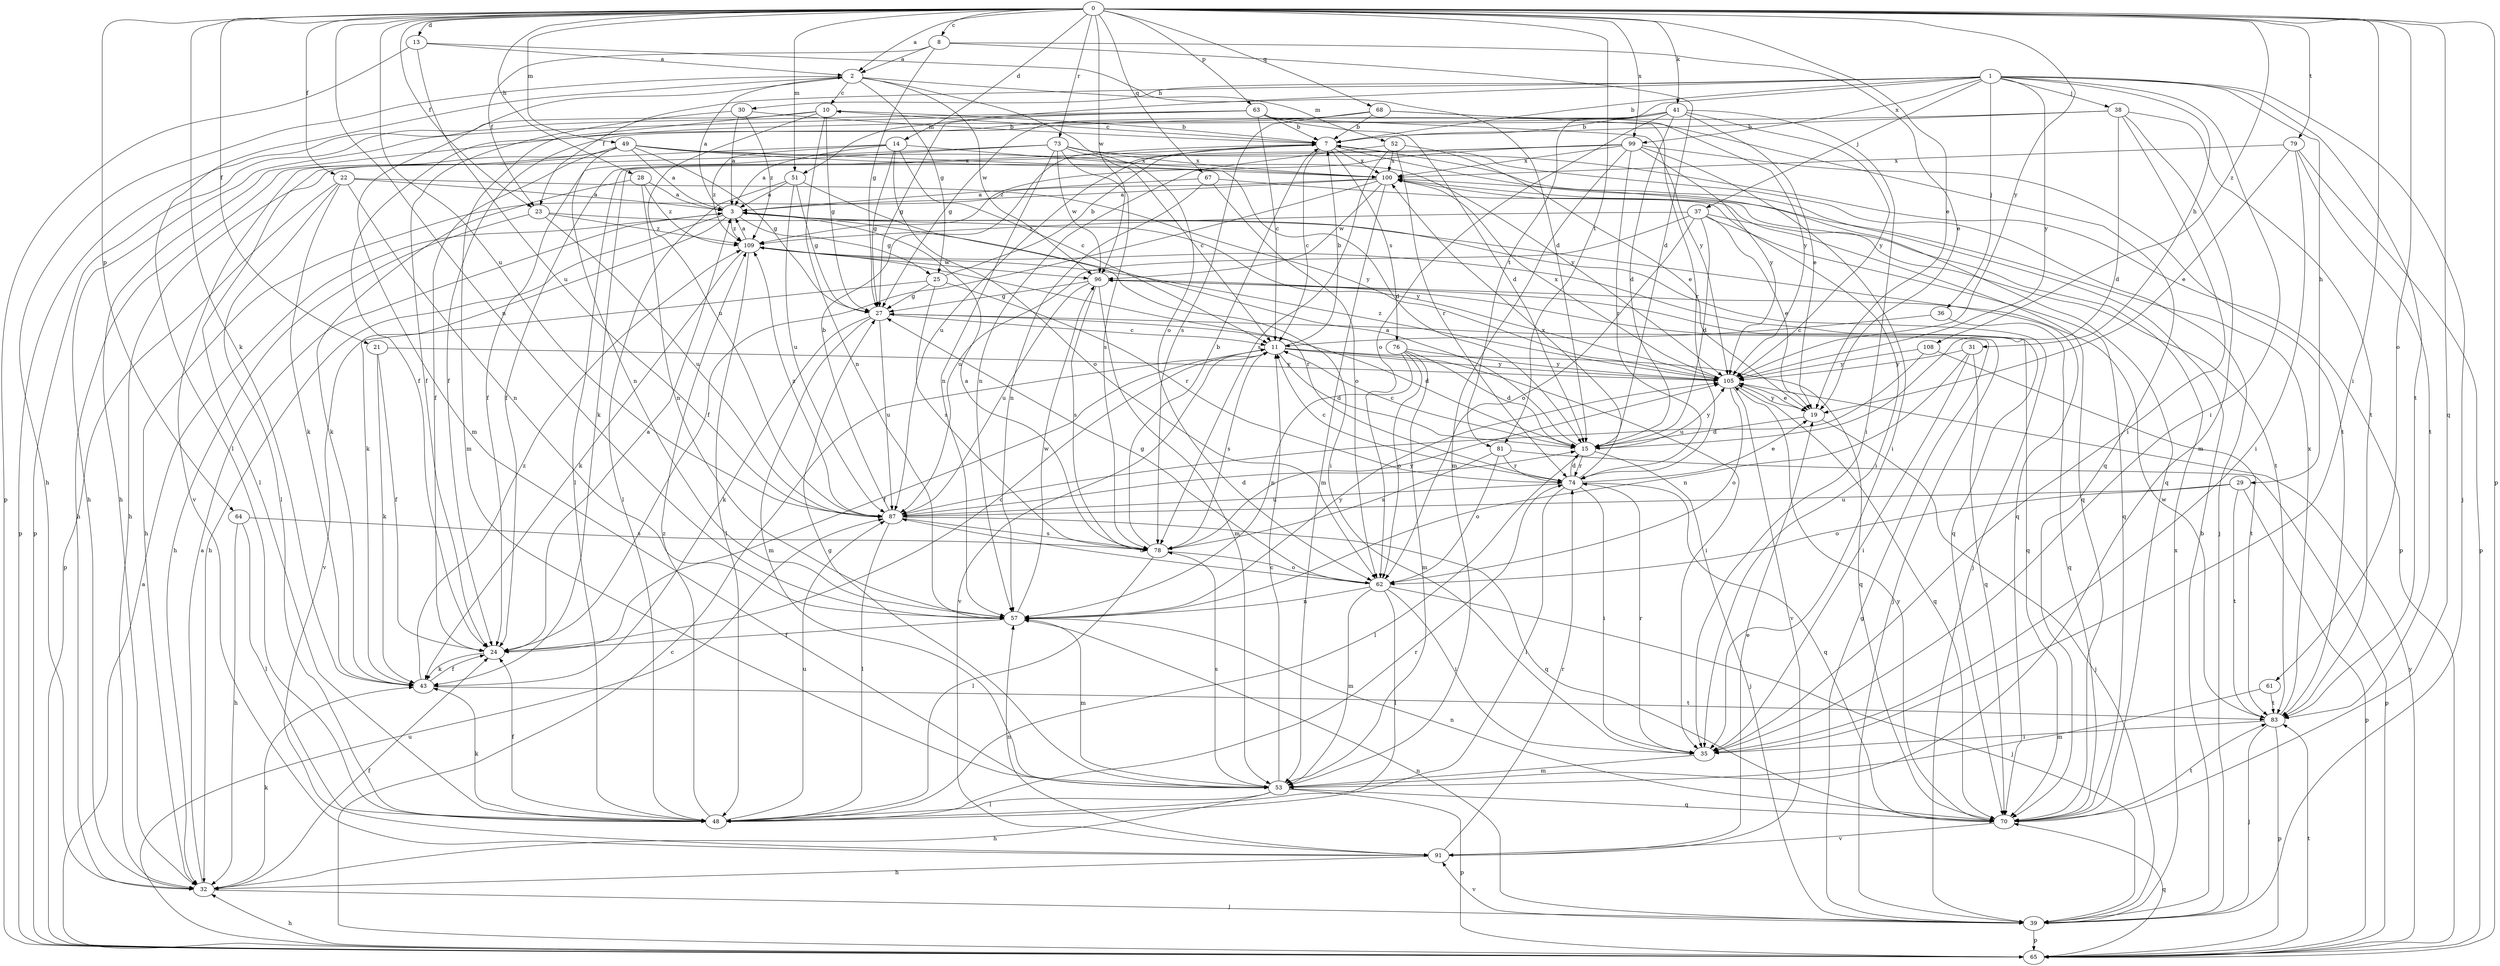 strict digraph  {
0;
1;
2;
3;
7;
8;
10;
11;
13;
14;
15;
19;
21;
22;
23;
24;
25;
27;
28;
29;
30;
31;
32;
35;
36;
37;
38;
39;
41;
43;
48;
49;
51;
52;
53;
57;
61;
62;
63;
64;
65;
67;
68;
70;
73;
74;
76;
78;
79;
81;
83;
87;
91;
96;
99;
100;
105;
108;
109;
0 -> 2  [label=a];
0 -> 8  [label=c];
0 -> 13  [label=d];
0 -> 14  [label=d];
0 -> 19  [label=e];
0 -> 21  [label=f];
0 -> 22  [label=f];
0 -> 23  [label=f];
0 -> 28  [label=h];
0 -> 35  [label=i];
0 -> 41  [label=k];
0 -> 43  [label=k];
0 -> 49  [label=m];
0 -> 51  [label=m];
0 -> 57  [label=n];
0 -> 61  [label=o];
0 -> 63  [label=p];
0 -> 64  [label=p];
0 -> 65  [label=p];
0 -> 67  [label=q];
0 -> 68  [label=q];
0 -> 70  [label=q];
0 -> 73  [label=r];
0 -> 79  [label=t];
0 -> 81  [label=t];
0 -> 87  [label=u];
0 -> 96  [label=w];
0 -> 99  [label=x];
0 -> 105  [label=y];
0 -> 108  [label=z];
1 -> 7  [label=b];
1 -> 23  [label=f];
1 -> 29  [label=h];
1 -> 30  [label=h];
1 -> 31  [label=h];
1 -> 35  [label=i];
1 -> 36  [label=j];
1 -> 37  [label=j];
1 -> 38  [label=j];
1 -> 39  [label=j];
1 -> 51  [label=m];
1 -> 81  [label=t];
1 -> 83  [label=t];
1 -> 99  [label=x];
1 -> 105  [label=y];
2 -> 10  [label=c];
2 -> 25  [label=g];
2 -> 32  [label=h];
2 -> 48  [label=l];
2 -> 52  [label=m];
2 -> 53  [label=m];
2 -> 62  [label=o];
2 -> 96  [label=w];
3 -> 2  [label=a];
3 -> 25  [label=g];
3 -> 32  [label=h];
3 -> 39  [label=j];
3 -> 43  [label=k];
3 -> 105  [label=y];
3 -> 109  [label=z];
7 -> 10  [label=c];
7 -> 11  [label=c];
7 -> 39  [label=j];
7 -> 48  [label=l];
7 -> 70  [label=q];
7 -> 76  [label=s];
7 -> 87  [label=u];
7 -> 100  [label=x];
8 -> 2  [label=a];
8 -> 15  [label=d];
8 -> 19  [label=e];
8 -> 23  [label=f];
8 -> 27  [label=g];
10 -> 7  [label=b];
10 -> 27  [label=g];
10 -> 53  [label=m];
10 -> 57  [label=n];
10 -> 65  [label=p];
10 -> 87  [label=u];
11 -> 7  [label=b];
11 -> 15  [label=d];
11 -> 24  [label=f];
11 -> 35  [label=i];
11 -> 70  [label=q];
11 -> 78  [label=s];
11 -> 91  [label=v];
11 -> 105  [label=y];
13 -> 2  [label=a];
13 -> 15  [label=d];
13 -> 65  [label=p];
13 -> 87  [label=u];
14 -> 3  [label=a];
14 -> 11  [label=c];
14 -> 27  [label=g];
14 -> 48  [label=l];
14 -> 62  [label=o];
14 -> 100  [label=x];
14 -> 109  [label=z];
15 -> 3  [label=a];
15 -> 11  [label=c];
15 -> 39  [label=j];
15 -> 48  [label=l];
15 -> 74  [label=r];
15 -> 105  [label=y];
19 -> 15  [label=d];
19 -> 39  [label=j];
19 -> 105  [label=y];
21 -> 24  [label=f];
21 -> 43  [label=k];
21 -> 105  [label=y];
22 -> 3  [label=a];
22 -> 43  [label=k];
22 -> 48  [label=l];
22 -> 57  [label=n];
22 -> 65  [label=p];
22 -> 105  [label=y];
23 -> 32  [label=h];
23 -> 70  [label=q];
23 -> 87  [label=u];
23 -> 109  [label=z];
24 -> 3  [label=a];
24 -> 11  [label=c];
24 -> 43  [label=k];
25 -> 7  [label=b];
25 -> 27  [label=g];
25 -> 74  [label=r];
25 -> 78  [label=s];
25 -> 91  [label=v];
27 -> 11  [label=c];
27 -> 15  [label=d];
27 -> 43  [label=k];
27 -> 53  [label=m];
27 -> 87  [label=u];
28 -> 3  [label=a];
28 -> 43  [label=k];
28 -> 57  [label=n];
28 -> 109  [label=z];
29 -> 62  [label=o];
29 -> 65  [label=p];
29 -> 83  [label=t];
29 -> 87  [label=u];
30 -> 3  [label=a];
30 -> 7  [label=b];
30 -> 24  [label=f];
30 -> 109  [label=z];
31 -> 35  [label=i];
31 -> 57  [label=n];
31 -> 70  [label=q];
31 -> 105  [label=y];
32 -> 3  [label=a];
32 -> 24  [label=f];
32 -> 39  [label=j];
32 -> 43  [label=k];
35 -> 53  [label=m];
35 -> 74  [label=r];
36 -> 11  [label=c];
36 -> 70  [label=q];
37 -> 15  [label=d];
37 -> 19  [label=e];
37 -> 62  [label=o];
37 -> 70  [label=q];
37 -> 83  [label=t];
37 -> 87  [label=u];
37 -> 109  [label=z];
38 -> 7  [label=b];
38 -> 15  [label=d];
38 -> 24  [label=f];
38 -> 35  [label=i];
38 -> 53  [label=m];
38 -> 83  [label=t];
39 -> 7  [label=b];
39 -> 27  [label=g];
39 -> 57  [label=n];
39 -> 65  [label=p];
39 -> 91  [label=v];
39 -> 100  [label=x];
41 -> 7  [label=b];
41 -> 15  [label=d];
41 -> 19  [label=e];
41 -> 27  [label=g];
41 -> 32  [label=h];
41 -> 35  [label=i];
41 -> 62  [label=o];
41 -> 105  [label=y];
43 -> 24  [label=f];
43 -> 83  [label=t];
43 -> 109  [label=z];
48 -> 24  [label=f];
48 -> 43  [label=k];
48 -> 74  [label=r];
48 -> 87  [label=u];
48 -> 109  [label=z];
49 -> 3  [label=a];
49 -> 15  [label=d];
49 -> 24  [label=f];
49 -> 27  [label=g];
49 -> 32  [label=h];
49 -> 57  [label=n];
49 -> 91  [label=v];
49 -> 100  [label=x];
49 -> 105  [label=y];
51 -> 3  [label=a];
51 -> 27  [label=g];
51 -> 35  [label=i];
51 -> 48  [label=l];
51 -> 87  [label=u];
52 -> 19  [label=e];
52 -> 57  [label=n];
52 -> 74  [label=r];
52 -> 78  [label=s];
52 -> 100  [label=x];
53 -> 11  [label=c];
53 -> 27  [label=g];
53 -> 32  [label=h];
53 -> 48  [label=l];
53 -> 65  [label=p];
53 -> 70  [label=q];
53 -> 78  [label=s];
57 -> 24  [label=f];
57 -> 53  [label=m];
57 -> 96  [label=w];
57 -> 105  [label=y];
61 -> 53  [label=m];
61 -> 83  [label=t];
62 -> 27  [label=g];
62 -> 35  [label=i];
62 -> 39  [label=j];
62 -> 48  [label=l];
62 -> 53  [label=m];
62 -> 57  [label=n];
62 -> 87  [label=u];
63 -> 7  [label=b];
63 -> 11  [label=c];
63 -> 15  [label=d];
63 -> 27  [label=g];
63 -> 32  [label=h];
63 -> 65  [label=p];
63 -> 70  [label=q];
63 -> 105  [label=y];
64 -> 32  [label=h];
64 -> 48  [label=l];
64 -> 78  [label=s];
65 -> 3  [label=a];
65 -> 11  [label=c];
65 -> 32  [label=h];
65 -> 70  [label=q];
65 -> 83  [label=t];
65 -> 87  [label=u];
65 -> 105  [label=y];
67 -> 3  [label=a];
67 -> 35  [label=i];
67 -> 57  [label=n];
67 -> 62  [label=o];
68 -> 7  [label=b];
68 -> 24  [label=f];
68 -> 74  [label=r];
68 -> 78  [label=s];
68 -> 105  [label=y];
70 -> 57  [label=n];
70 -> 83  [label=t];
70 -> 91  [label=v];
70 -> 105  [label=y];
73 -> 11  [label=c];
73 -> 24  [label=f];
73 -> 32  [label=h];
73 -> 57  [label=n];
73 -> 65  [label=p];
73 -> 78  [label=s];
73 -> 96  [label=w];
73 -> 100  [label=x];
74 -> 11  [label=c];
74 -> 15  [label=d];
74 -> 19  [label=e];
74 -> 35  [label=i];
74 -> 48  [label=l];
74 -> 70  [label=q];
74 -> 87  [label=u];
74 -> 100  [label=x];
76 -> 15  [label=d];
76 -> 53  [label=m];
76 -> 57  [label=n];
76 -> 62  [label=o];
76 -> 105  [label=y];
78 -> 3  [label=a];
78 -> 7  [label=b];
78 -> 48  [label=l];
78 -> 62  [label=o];
78 -> 105  [label=y];
79 -> 19  [label=e];
79 -> 35  [label=i];
79 -> 65  [label=p];
79 -> 83  [label=t];
79 -> 100  [label=x];
81 -> 62  [label=o];
81 -> 65  [label=p];
81 -> 74  [label=r];
81 -> 78  [label=s];
83 -> 35  [label=i];
83 -> 39  [label=j];
83 -> 65  [label=p];
83 -> 96  [label=w];
83 -> 100  [label=x];
87 -> 7  [label=b];
87 -> 15  [label=d];
87 -> 48  [label=l];
87 -> 70  [label=q];
87 -> 78  [label=s];
87 -> 109  [label=z];
91 -> 19  [label=e];
91 -> 32  [label=h];
91 -> 57  [label=n];
91 -> 74  [label=r];
96 -> 27  [label=g];
96 -> 39  [label=j];
96 -> 53  [label=m];
96 -> 70  [label=q];
96 -> 78  [label=s];
96 -> 87  [label=u];
99 -> 24  [label=f];
99 -> 35  [label=i];
99 -> 43  [label=k];
99 -> 53  [label=m];
99 -> 74  [label=r];
99 -> 83  [label=t];
99 -> 100  [label=x];
99 -> 105  [label=y];
99 -> 109  [label=z];
100 -> 3  [label=a];
100 -> 24  [label=f];
100 -> 32  [label=h];
100 -> 53  [label=m];
100 -> 70  [label=q];
100 -> 96  [label=w];
105 -> 19  [label=e];
105 -> 62  [label=o];
105 -> 70  [label=q];
105 -> 91  [label=v];
105 -> 100  [label=x];
105 -> 109  [label=z];
108 -> 83  [label=t];
108 -> 87  [label=u];
108 -> 105  [label=y];
109 -> 3  [label=a];
109 -> 43  [label=k];
109 -> 48  [label=l];
109 -> 70  [label=q];
109 -> 74  [label=r];
109 -> 96  [label=w];
}
